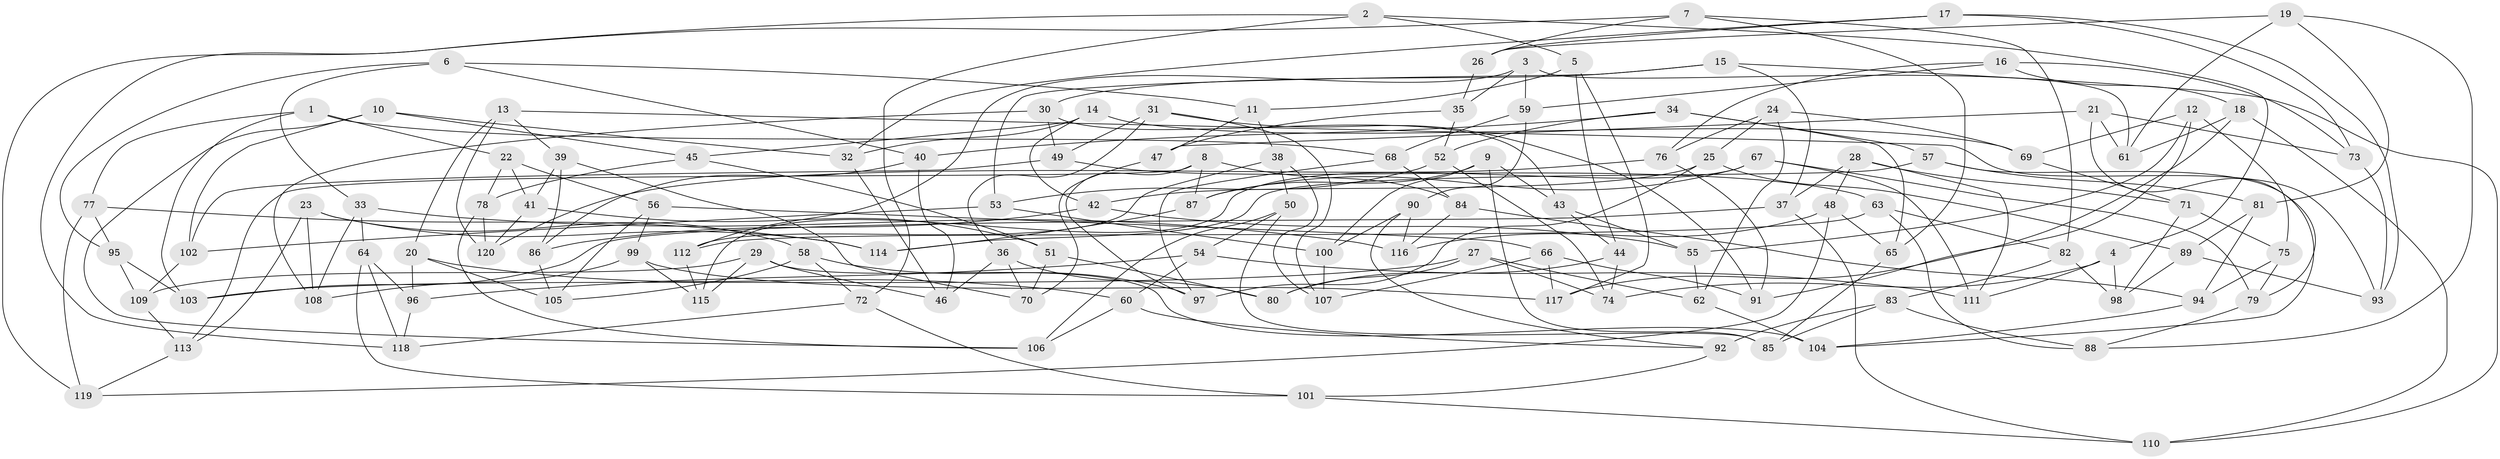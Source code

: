 // Generated by graph-tools (version 1.1) at 2025/37/03/09/25 02:37:48]
// undirected, 120 vertices, 240 edges
graph export_dot {
graph [start="1"]
  node [color=gray90,style=filled];
  1;
  2;
  3;
  4;
  5;
  6;
  7;
  8;
  9;
  10;
  11;
  12;
  13;
  14;
  15;
  16;
  17;
  18;
  19;
  20;
  21;
  22;
  23;
  24;
  25;
  26;
  27;
  28;
  29;
  30;
  31;
  32;
  33;
  34;
  35;
  36;
  37;
  38;
  39;
  40;
  41;
  42;
  43;
  44;
  45;
  46;
  47;
  48;
  49;
  50;
  51;
  52;
  53;
  54;
  55;
  56;
  57;
  58;
  59;
  60;
  61;
  62;
  63;
  64;
  65;
  66;
  67;
  68;
  69;
  70;
  71;
  72;
  73;
  74;
  75;
  76;
  77;
  78;
  79;
  80;
  81;
  82;
  83;
  84;
  85;
  86;
  87;
  88;
  89;
  90;
  91;
  92;
  93;
  94;
  95;
  96;
  97;
  98;
  99;
  100;
  101;
  102;
  103;
  104;
  105;
  106;
  107;
  108;
  109;
  110;
  111;
  112;
  113;
  114;
  115;
  116;
  117;
  118;
  119;
  120;
  1 -- 103;
  1 -- 68;
  1 -- 77;
  1 -- 22;
  2 -- 118;
  2 -- 4;
  2 -- 72;
  2 -- 5;
  3 -- 35;
  3 -- 59;
  3 -- 61;
  3 -- 112;
  4 -- 98;
  4 -- 74;
  4 -- 111;
  5 -- 117;
  5 -- 11;
  5 -- 44;
  6 -- 11;
  6 -- 40;
  6 -- 33;
  6 -- 95;
  7 -- 26;
  7 -- 82;
  7 -- 119;
  7 -- 65;
  8 -- 113;
  8 -- 87;
  8 -- 97;
  8 -- 84;
  9 -- 43;
  9 -- 100;
  9 -- 87;
  9 -- 85;
  10 -- 45;
  10 -- 106;
  10 -- 32;
  10 -- 102;
  11 -- 38;
  11 -- 47;
  12 -- 55;
  12 -- 75;
  12 -- 69;
  12 -- 91;
  13 -- 20;
  13 -- 120;
  13 -- 93;
  13 -- 39;
  14 -- 32;
  14 -- 69;
  14 -- 42;
  14 -- 45;
  15 -- 110;
  15 -- 53;
  15 -- 30;
  15 -- 37;
  16 -- 73;
  16 -- 18;
  16 -- 76;
  16 -- 59;
  17 -- 93;
  17 -- 73;
  17 -- 26;
  17 -- 32;
  18 -- 110;
  18 -- 61;
  18 -- 117;
  19 -- 88;
  19 -- 26;
  19 -- 81;
  19 -- 61;
  20 -- 105;
  20 -- 60;
  20 -- 96;
  21 -- 61;
  21 -- 47;
  21 -- 73;
  21 -- 104;
  22 -- 41;
  22 -- 78;
  22 -- 56;
  23 -- 58;
  23 -- 108;
  23 -- 114;
  23 -- 113;
  24 -- 62;
  24 -- 25;
  24 -- 76;
  24 -- 69;
  25 -- 97;
  25 -- 42;
  25 -- 89;
  26 -- 35;
  27 -- 103;
  27 -- 62;
  27 -- 74;
  27 -- 80;
  28 -- 48;
  28 -- 111;
  28 -- 71;
  28 -- 37;
  29 -- 115;
  29 -- 109;
  29 -- 46;
  29 -- 104;
  30 -- 49;
  30 -- 108;
  30 -- 43;
  31 -- 49;
  31 -- 36;
  31 -- 107;
  31 -- 91;
  32 -- 46;
  33 -- 116;
  33 -- 64;
  33 -- 108;
  34 -- 65;
  34 -- 52;
  34 -- 40;
  34 -- 57;
  35 -- 47;
  35 -- 52;
  36 -- 46;
  36 -- 70;
  36 -- 80;
  37 -- 103;
  37 -- 110;
  38 -- 50;
  38 -- 107;
  38 -- 112;
  39 -- 70;
  39 -- 41;
  39 -- 86;
  40 -- 46;
  40 -- 86;
  41 -- 120;
  41 -- 51;
  42 -- 55;
  42 -- 86;
  43 -- 55;
  43 -- 44;
  44 -- 74;
  44 -- 80;
  45 -- 51;
  45 -- 78;
  47 -- 70;
  48 -- 119;
  48 -- 65;
  48 -- 116;
  49 -- 63;
  49 -- 102;
  50 -- 54;
  50 -- 106;
  50 -- 85;
  51 -- 80;
  51 -- 70;
  52 -- 74;
  52 -- 53;
  53 -- 100;
  53 -- 102;
  54 -- 111;
  54 -- 60;
  54 -- 96;
  55 -- 62;
  56 -- 99;
  56 -- 66;
  56 -- 105;
  57 -- 79;
  57 -- 81;
  57 -- 114;
  58 -- 105;
  58 -- 72;
  58 -- 97;
  59 -- 90;
  59 -- 68;
  60 -- 92;
  60 -- 106;
  62 -- 104;
  63 -- 112;
  63 -- 82;
  63 -- 88;
  64 -- 118;
  64 -- 96;
  64 -- 101;
  65 -- 85;
  66 -- 117;
  66 -- 91;
  66 -- 107;
  67 -- 115;
  67 -- 87;
  67 -- 111;
  67 -- 79;
  68 -- 97;
  68 -- 84;
  69 -- 71;
  71 -- 75;
  71 -- 98;
  72 -- 101;
  72 -- 118;
  73 -- 93;
  75 -- 94;
  75 -- 79;
  76 -- 91;
  76 -- 120;
  77 -- 119;
  77 -- 95;
  77 -- 114;
  78 -- 120;
  78 -- 106;
  79 -- 88;
  81 -- 94;
  81 -- 89;
  82 -- 83;
  82 -- 98;
  83 -- 92;
  83 -- 88;
  83 -- 85;
  84 -- 116;
  84 -- 94;
  86 -- 105;
  87 -- 114;
  89 -- 98;
  89 -- 93;
  90 -- 116;
  90 -- 92;
  90 -- 100;
  92 -- 101;
  94 -- 104;
  95 -- 103;
  95 -- 109;
  96 -- 118;
  99 -- 115;
  99 -- 108;
  99 -- 117;
  100 -- 107;
  101 -- 110;
  102 -- 109;
  109 -- 113;
  112 -- 115;
  113 -- 119;
}
